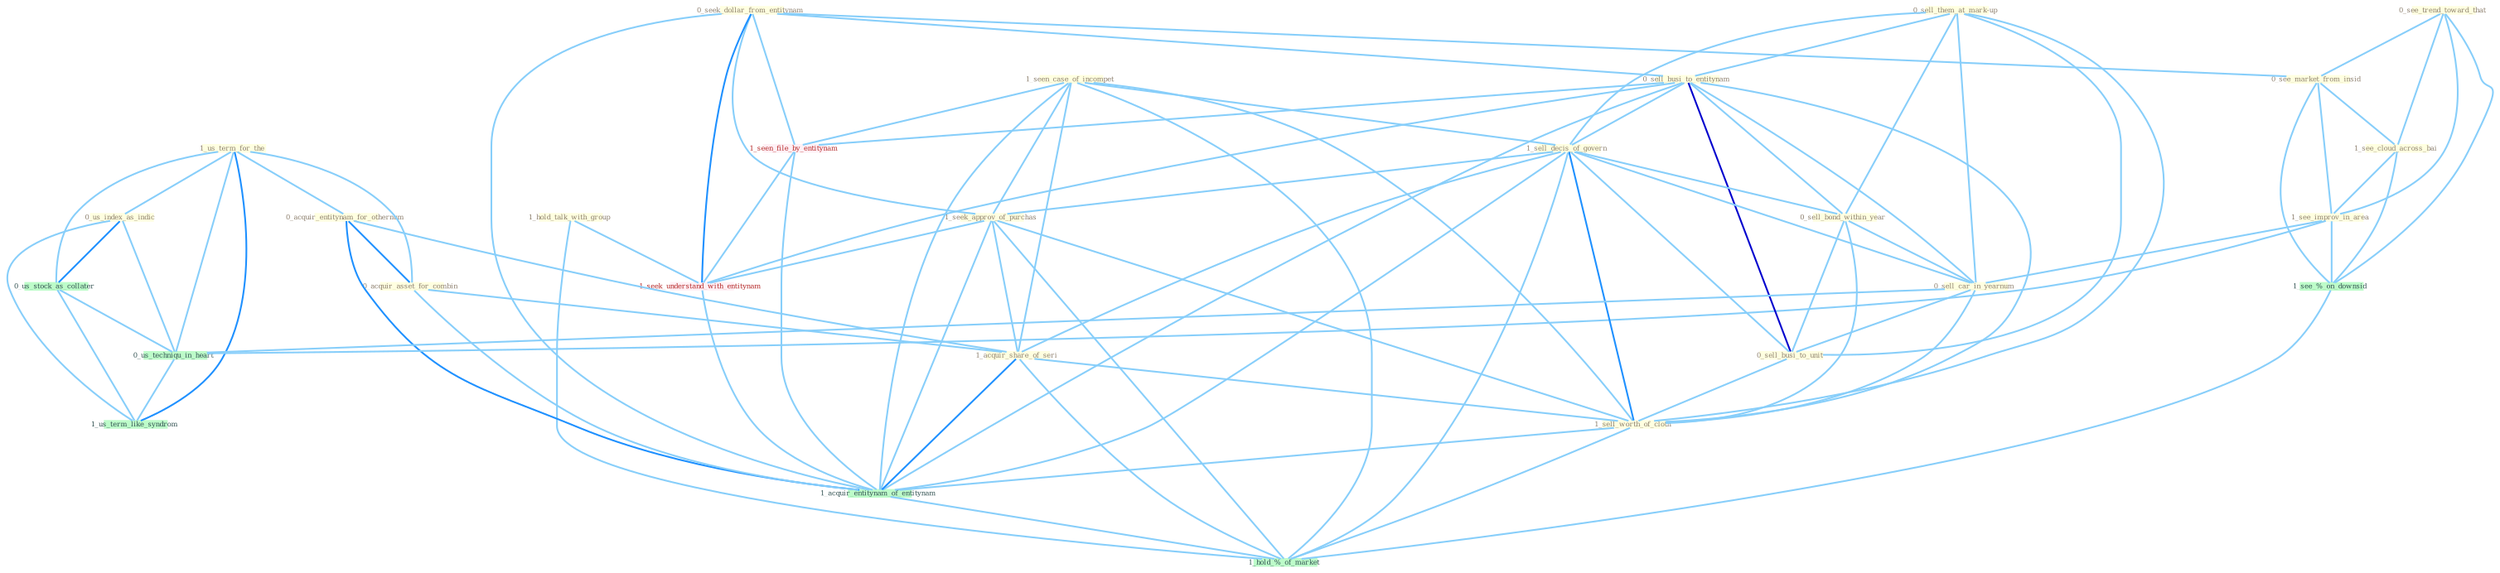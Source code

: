 Graph G{ 
    node
    [shape=polygon,style=filled,width=.5,height=.06,color="#BDFCC9",fixedsize=true,fontsize=4,
    fontcolor="#2f4f4f"];
    {node
    [color="#ffffe0", fontcolor="#8b7d6b"] "1_us_term_for_the " "0_sell_them_at_mark-up " "1_hold_talk_with_group " "0_acquir_entitynam_for_othernum " "0_see_trend_toward_that " "0_seek_dollar_from_entitynam " "0_see_market_from_insid " "1_see_cloud_across_bai " "1_seen_case_of_incompet " "1_see_improv_in_area " "0_sell_busi_to_entitynam " "1_sell_decis_of_govern " "1_seek_approv_of_purchas " "0_acquir_asset_for_combin " "1_acquir_share_of_seri " "0_sell_bond_within_year " "0_us_index_as_indic " "0_sell_car_in_yearnum " "0_sell_busi_to_unit " "1_sell_worth_of_cloth "}
{node [color="#fff0f5", fontcolor="#b22222"] "1_seen_file_by_entitynam " "1_seek_understand_with_entitynam "}
edge [color="#B0E2FF"];

	"1_us_term_for_the " -- "0_acquir_entitynam_for_othernum " [w="1", color="#87cefa" ];
	"1_us_term_for_the " -- "0_acquir_asset_for_combin " [w="1", color="#87cefa" ];
	"1_us_term_for_the " -- "0_us_index_as_indic " [w="1", color="#87cefa" ];
	"1_us_term_for_the " -- "0_us_stock_as_collater " [w="1", color="#87cefa" ];
	"1_us_term_for_the " -- "0_us_techniqu_in_heart " [w="1", color="#87cefa" ];
	"1_us_term_for_the " -- "1_us_term_like_syndrom " [w="2", color="#1e90ff" , len=0.8];
	"0_sell_them_at_mark-up " -- "0_sell_busi_to_entitynam " [w="1", color="#87cefa" ];
	"0_sell_them_at_mark-up " -- "1_sell_decis_of_govern " [w="1", color="#87cefa" ];
	"0_sell_them_at_mark-up " -- "0_sell_bond_within_year " [w="1", color="#87cefa" ];
	"0_sell_them_at_mark-up " -- "0_sell_car_in_yearnum " [w="1", color="#87cefa" ];
	"0_sell_them_at_mark-up " -- "0_sell_busi_to_unit " [w="1", color="#87cefa" ];
	"0_sell_them_at_mark-up " -- "1_sell_worth_of_cloth " [w="1", color="#87cefa" ];
	"1_hold_talk_with_group " -- "1_seek_understand_with_entitynam " [w="1", color="#87cefa" ];
	"1_hold_talk_with_group " -- "1_hold_%_of_market " [w="1", color="#87cefa" ];
	"0_acquir_entitynam_for_othernum " -- "0_acquir_asset_for_combin " [w="2", color="#1e90ff" , len=0.8];
	"0_acquir_entitynam_for_othernum " -- "1_acquir_share_of_seri " [w="1", color="#87cefa" ];
	"0_acquir_entitynam_for_othernum " -- "1_acquir_entitynam_of_entitynam " [w="2", color="#1e90ff" , len=0.8];
	"0_see_trend_toward_that " -- "0_see_market_from_insid " [w="1", color="#87cefa" ];
	"0_see_trend_toward_that " -- "1_see_cloud_across_bai " [w="1", color="#87cefa" ];
	"0_see_trend_toward_that " -- "1_see_improv_in_area " [w="1", color="#87cefa" ];
	"0_see_trend_toward_that " -- "1_see_%_on_downsid " [w="1", color="#87cefa" ];
	"0_seek_dollar_from_entitynam " -- "0_see_market_from_insid " [w="1", color="#87cefa" ];
	"0_seek_dollar_from_entitynam " -- "0_sell_busi_to_entitynam " [w="1", color="#87cefa" ];
	"0_seek_dollar_from_entitynam " -- "1_seek_approv_of_purchas " [w="1", color="#87cefa" ];
	"0_seek_dollar_from_entitynam " -- "1_seen_file_by_entitynam " [w="1", color="#87cefa" ];
	"0_seek_dollar_from_entitynam " -- "1_seek_understand_with_entitynam " [w="2", color="#1e90ff" , len=0.8];
	"0_seek_dollar_from_entitynam " -- "1_acquir_entitynam_of_entitynam " [w="1", color="#87cefa" ];
	"0_see_market_from_insid " -- "1_see_cloud_across_bai " [w="1", color="#87cefa" ];
	"0_see_market_from_insid " -- "1_see_improv_in_area " [w="1", color="#87cefa" ];
	"0_see_market_from_insid " -- "1_see_%_on_downsid " [w="1", color="#87cefa" ];
	"1_see_cloud_across_bai " -- "1_see_improv_in_area " [w="1", color="#87cefa" ];
	"1_see_cloud_across_bai " -- "1_see_%_on_downsid " [w="1", color="#87cefa" ];
	"1_seen_case_of_incompet " -- "1_sell_decis_of_govern " [w="1", color="#87cefa" ];
	"1_seen_case_of_incompet " -- "1_seek_approv_of_purchas " [w="1", color="#87cefa" ];
	"1_seen_case_of_incompet " -- "1_acquir_share_of_seri " [w="1", color="#87cefa" ];
	"1_seen_case_of_incompet " -- "1_sell_worth_of_cloth " [w="1", color="#87cefa" ];
	"1_seen_case_of_incompet " -- "1_seen_file_by_entitynam " [w="1", color="#87cefa" ];
	"1_seen_case_of_incompet " -- "1_acquir_entitynam_of_entitynam " [w="1", color="#87cefa" ];
	"1_seen_case_of_incompet " -- "1_hold_%_of_market " [w="1", color="#87cefa" ];
	"1_see_improv_in_area " -- "0_sell_car_in_yearnum " [w="1", color="#87cefa" ];
	"1_see_improv_in_area " -- "0_us_techniqu_in_heart " [w="1", color="#87cefa" ];
	"1_see_improv_in_area " -- "1_see_%_on_downsid " [w="1", color="#87cefa" ];
	"0_sell_busi_to_entitynam " -- "1_sell_decis_of_govern " [w="1", color="#87cefa" ];
	"0_sell_busi_to_entitynam " -- "0_sell_bond_within_year " [w="1", color="#87cefa" ];
	"0_sell_busi_to_entitynam " -- "0_sell_car_in_yearnum " [w="1", color="#87cefa" ];
	"0_sell_busi_to_entitynam " -- "0_sell_busi_to_unit " [w="3", color="#0000cd" , len=0.6];
	"0_sell_busi_to_entitynam " -- "1_sell_worth_of_cloth " [w="1", color="#87cefa" ];
	"0_sell_busi_to_entitynam " -- "1_seen_file_by_entitynam " [w="1", color="#87cefa" ];
	"0_sell_busi_to_entitynam " -- "1_seek_understand_with_entitynam " [w="1", color="#87cefa" ];
	"0_sell_busi_to_entitynam " -- "1_acquir_entitynam_of_entitynam " [w="1", color="#87cefa" ];
	"1_sell_decis_of_govern " -- "1_seek_approv_of_purchas " [w="1", color="#87cefa" ];
	"1_sell_decis_of_govern " -- "1_acquir_share_of_seri " [w="1", color="#87cefa" ];
	"1_sell_decis_of_govern " -- "0_sell_bond_within_year " [w="1", color="#87cefa" ];
	"1_sell_decis_of_govern " -- "0_sell_car_in_yearnum " [w="1", color="#87cefa" ];
	"1_sell_decis_of_govern " -- "0_sell_busi_to_unit " [w="1", color="#87cefa" ];
	"1_sell_decis_of_govern " -- "1_sell_worth_of_cloth " [w="2", color="#1e90ff" , len=0.8];
	"1_sell_decis_of_govern " -- "1_acquir_entitynam_of_entitynam " [w="1", color="#87cefa" ];
	"1_sell_decis_of_govern " -- "1_hold_%_of_market " [w="1", color="#87cefa" ];
	"1_seek_approv_of_purchas " -- "1_acquir_share_of_seri " [w="1", color="#87cefa" ];
	"1_seek_approv_of_purchas " -- "1_sell_worth_of_cloth " [w="1", color="#87cefa" ];
	"1_seek_approv_of_purchas " -- "1_seek_understand_with_entitynam " [w="1", color="#87cefa" ];
	"1_seek_approv_of_purchas " -- "1_acquir_entitynam_of_entitynam " [w="1", color="#87cefa" ];
	"1_seek_approv_of_purchas " -- "1_hold_%_of_market " [w="1", color="#87cefa" ];
	"0_acquir_asset_for_combin " -- "1_acquir_share_of_seri " [w="1", color="#87cefa" ];
	"0_acquir_asset_for_combin " -- "1_acquir_entitynam_of_entitynam " [w="1", color="#87cefa" ];
	"1_acquir_share_of_seri " -- "1_sell_worth_of_cloth " [w="1", color="#87cefa" ];
	"1_acquir_share_of_seri " -- "1_acquir_entitynam_of_entitynam " [w="2", color="#1e90ff" , len=0.8];
	"1_acquir_share_of_seri " -- "1_hold_%_of_market " [w="1", color="#87cefa" ];
	"0_sell_bond_within_year " -- "0_sell_car_in_yearnum " [w="1", color="#87cefa" ];
	"0_sell_bond_within_year " -- "0_sell_busi_to_unit " [w="1", color="#87cefa" ];
	"0_sell_bond_within_year " -- "1_sell_worth_of_cloth " [w="1", color="#87cefa" ];
	"0_us_index_as_indic " -- "0_us_stock_as_collater " [w="2", color="#1e90ff" , len=0.8];
	"0_us_index_as_indic " -- "0_us_techniqu_in_heart " [w="1", color="#87cefa" ];
	"0_us_index_as_indic " -- "1_us_term_like_syndrom " [w="1", color="#87cefa" ];
	"0_sell_car_in_yearnum " -- "0_sell_busi_to_unit " [w="1", color="#87cefa" ];
	"0_sell_car_in_yearnum " -- "1_sell_worth_of_cloth " [w="1", color="#87cefa" ];
	"0_sell_car_in_yearnum " -- "0_us_techniqu_in_heart " [w="1", color="#87cefa" ];
	"0_sell_busi_to_unit " -- "1_sell_worth_of_cloth " [w="1", color="#87cefa" ];
	"1_sell_worth_of_cloth " -- "1_acquir_entitynam_of_entitynam " [w="1", color="#87cefa" ];
	"1_sell_worth_of_cloth " -- "1_hold_%_of_market " [w="1", color="#87cefa" ];
	"1_seen_file_by_entitynam " -- "1_seek_understand_with_entitynam " [w="1", color="#87cefa" ];
	"1_seen_file_by_entitynam " -- "1_acquir_entitynam_of_entitynam " [w="1", color="#87cefa" ];
	"0_us_stock_as_collater " -- "0_us_techniqu_in_heart " [w="1", color="#87cefa" ];
	"0_us_stock_as_collater " -- "1_us_term_like_syndrom " [w="1", color="#87cefa" ];
	"1_seek_understand_with_entitynam " -- "1_acquir_entitynam_of_entitynam " [w="1", color="#87cefa" ];
	"1_acquir_entitynam_of_entitynam " -- "1_hold_%_of_market " [w="1", color="#87cefa" ];
	"0_us_techniqu_in_heart " -- "1_us_term_like_syndrom " [w="1", color="#87cefa" ];
	"1_see_%_on_downsid " -- "1_hold_%_of_market " [w="1", color="#87cefa" ];
}